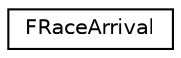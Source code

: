 digraph "Graphical Class Hierarchy"
{
 // LATEX_PDF_SIZE
  edge [fontname="Helvetica",fontsize="10",labelfontname="Helvetica",labelfontsize="10"];
  node [fontname="Helvetica",fontsize="10",shape=record];
  rankdir="LR";
  Node0 [label="FRaceArrival",height=0.2,width=0.4,color="black", fillcolor="white", style="filled",URL="$struct_f_race_arrival.html",tooltip=" "];
}
